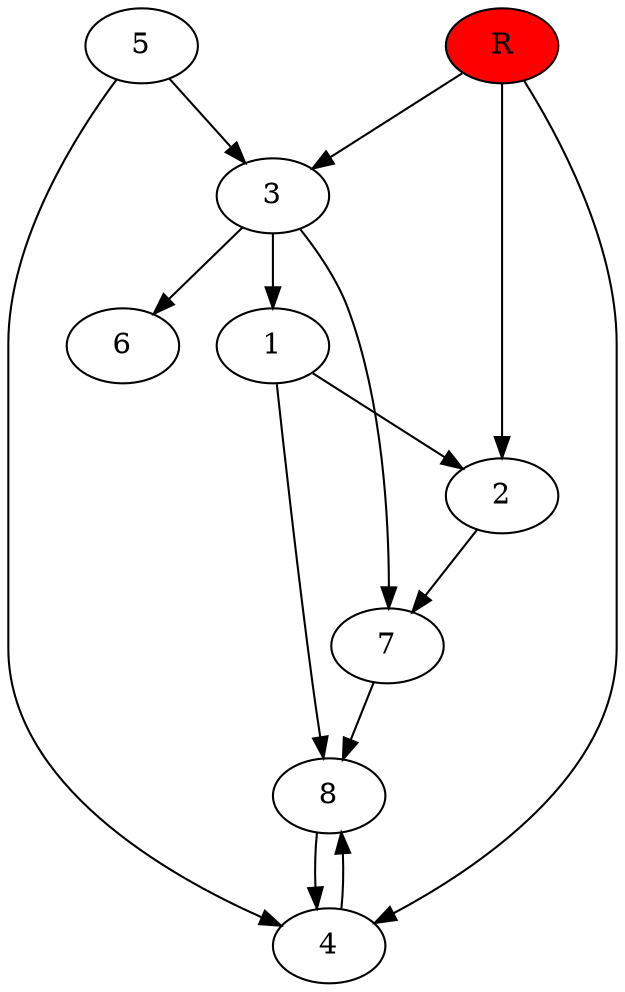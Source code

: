 digraph prb77734 {
	1
	2
	3
	4
	5
	6
	7
	8
	R [fillcolor="#ff0000" style=filled]
	1 -> 2
	1 -> 8
	2 -> 7
	3 -> 1
	3 -> 6
	3 -> 7
	4 -> 8
	5 -> 3
	5 -> 4
	7 -> 8
	8 -> 4
	R -> 2
	R -> 3
	R -> 4
}
